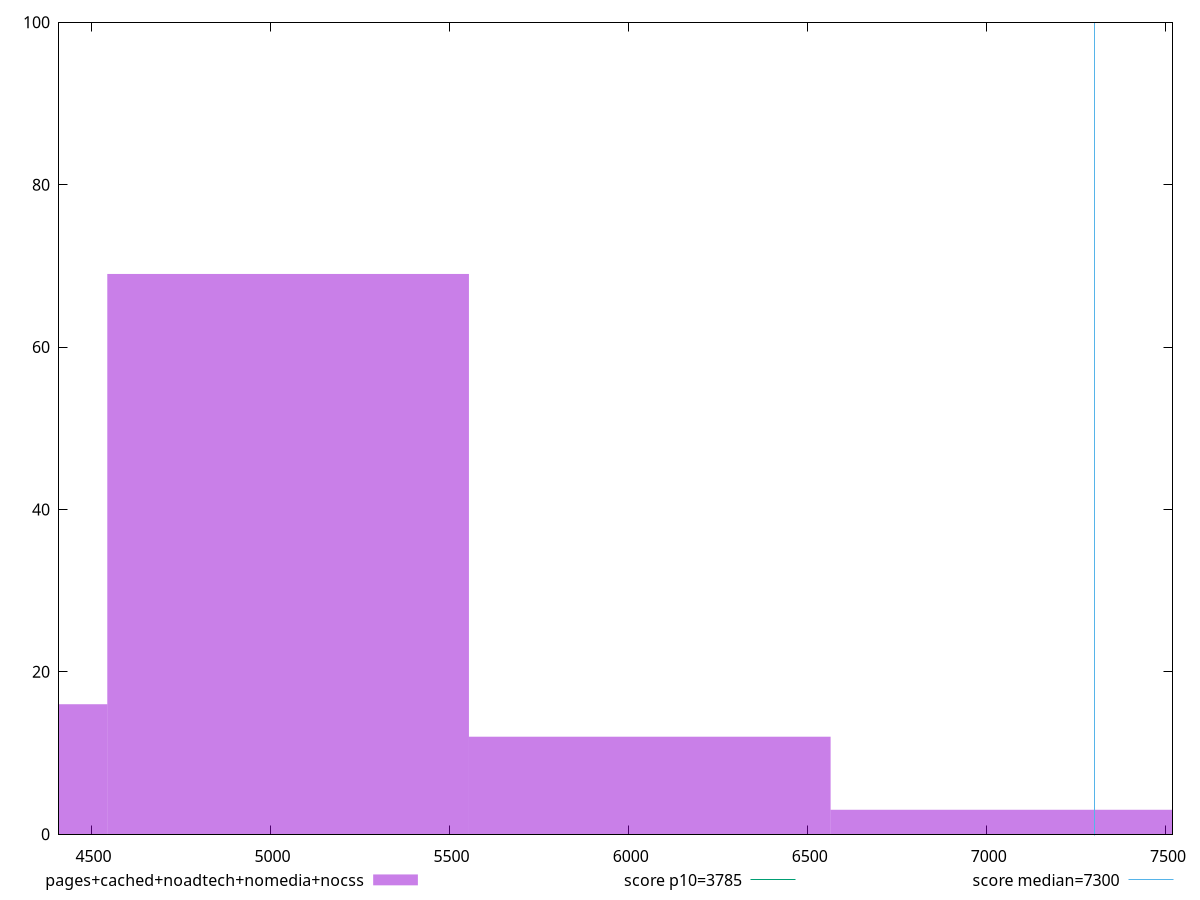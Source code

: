 reset

$pagesCachedNoadtechNomediaNocss <<EOF
6058.870215907299 12
5049.058513256083 69
4039.246810604866 16
7068.6819185585155 3
EOF

set key outside below
set boxwidth 1009.8117026512165
set xrange [4409.348:7518.386]
set yrange [0:100]
set trange [0:100]
set style fill transparent solid 0.5 noborder

set parametric
set terminal svg size 640, 490 enhanced background rgb 'white'
set output "report_00013_2021-02-09T12-04-24.940Z/interactive/comparison/histogram/4_vs_5.svg"

plot $pagesCachedNoadtechNomediaNocss title "pages+cached+noadtech+nomedia+nocss" with boxes, \
     3785,t title "score p10=3785", \
     7300,t title "score median=7300"

reset
